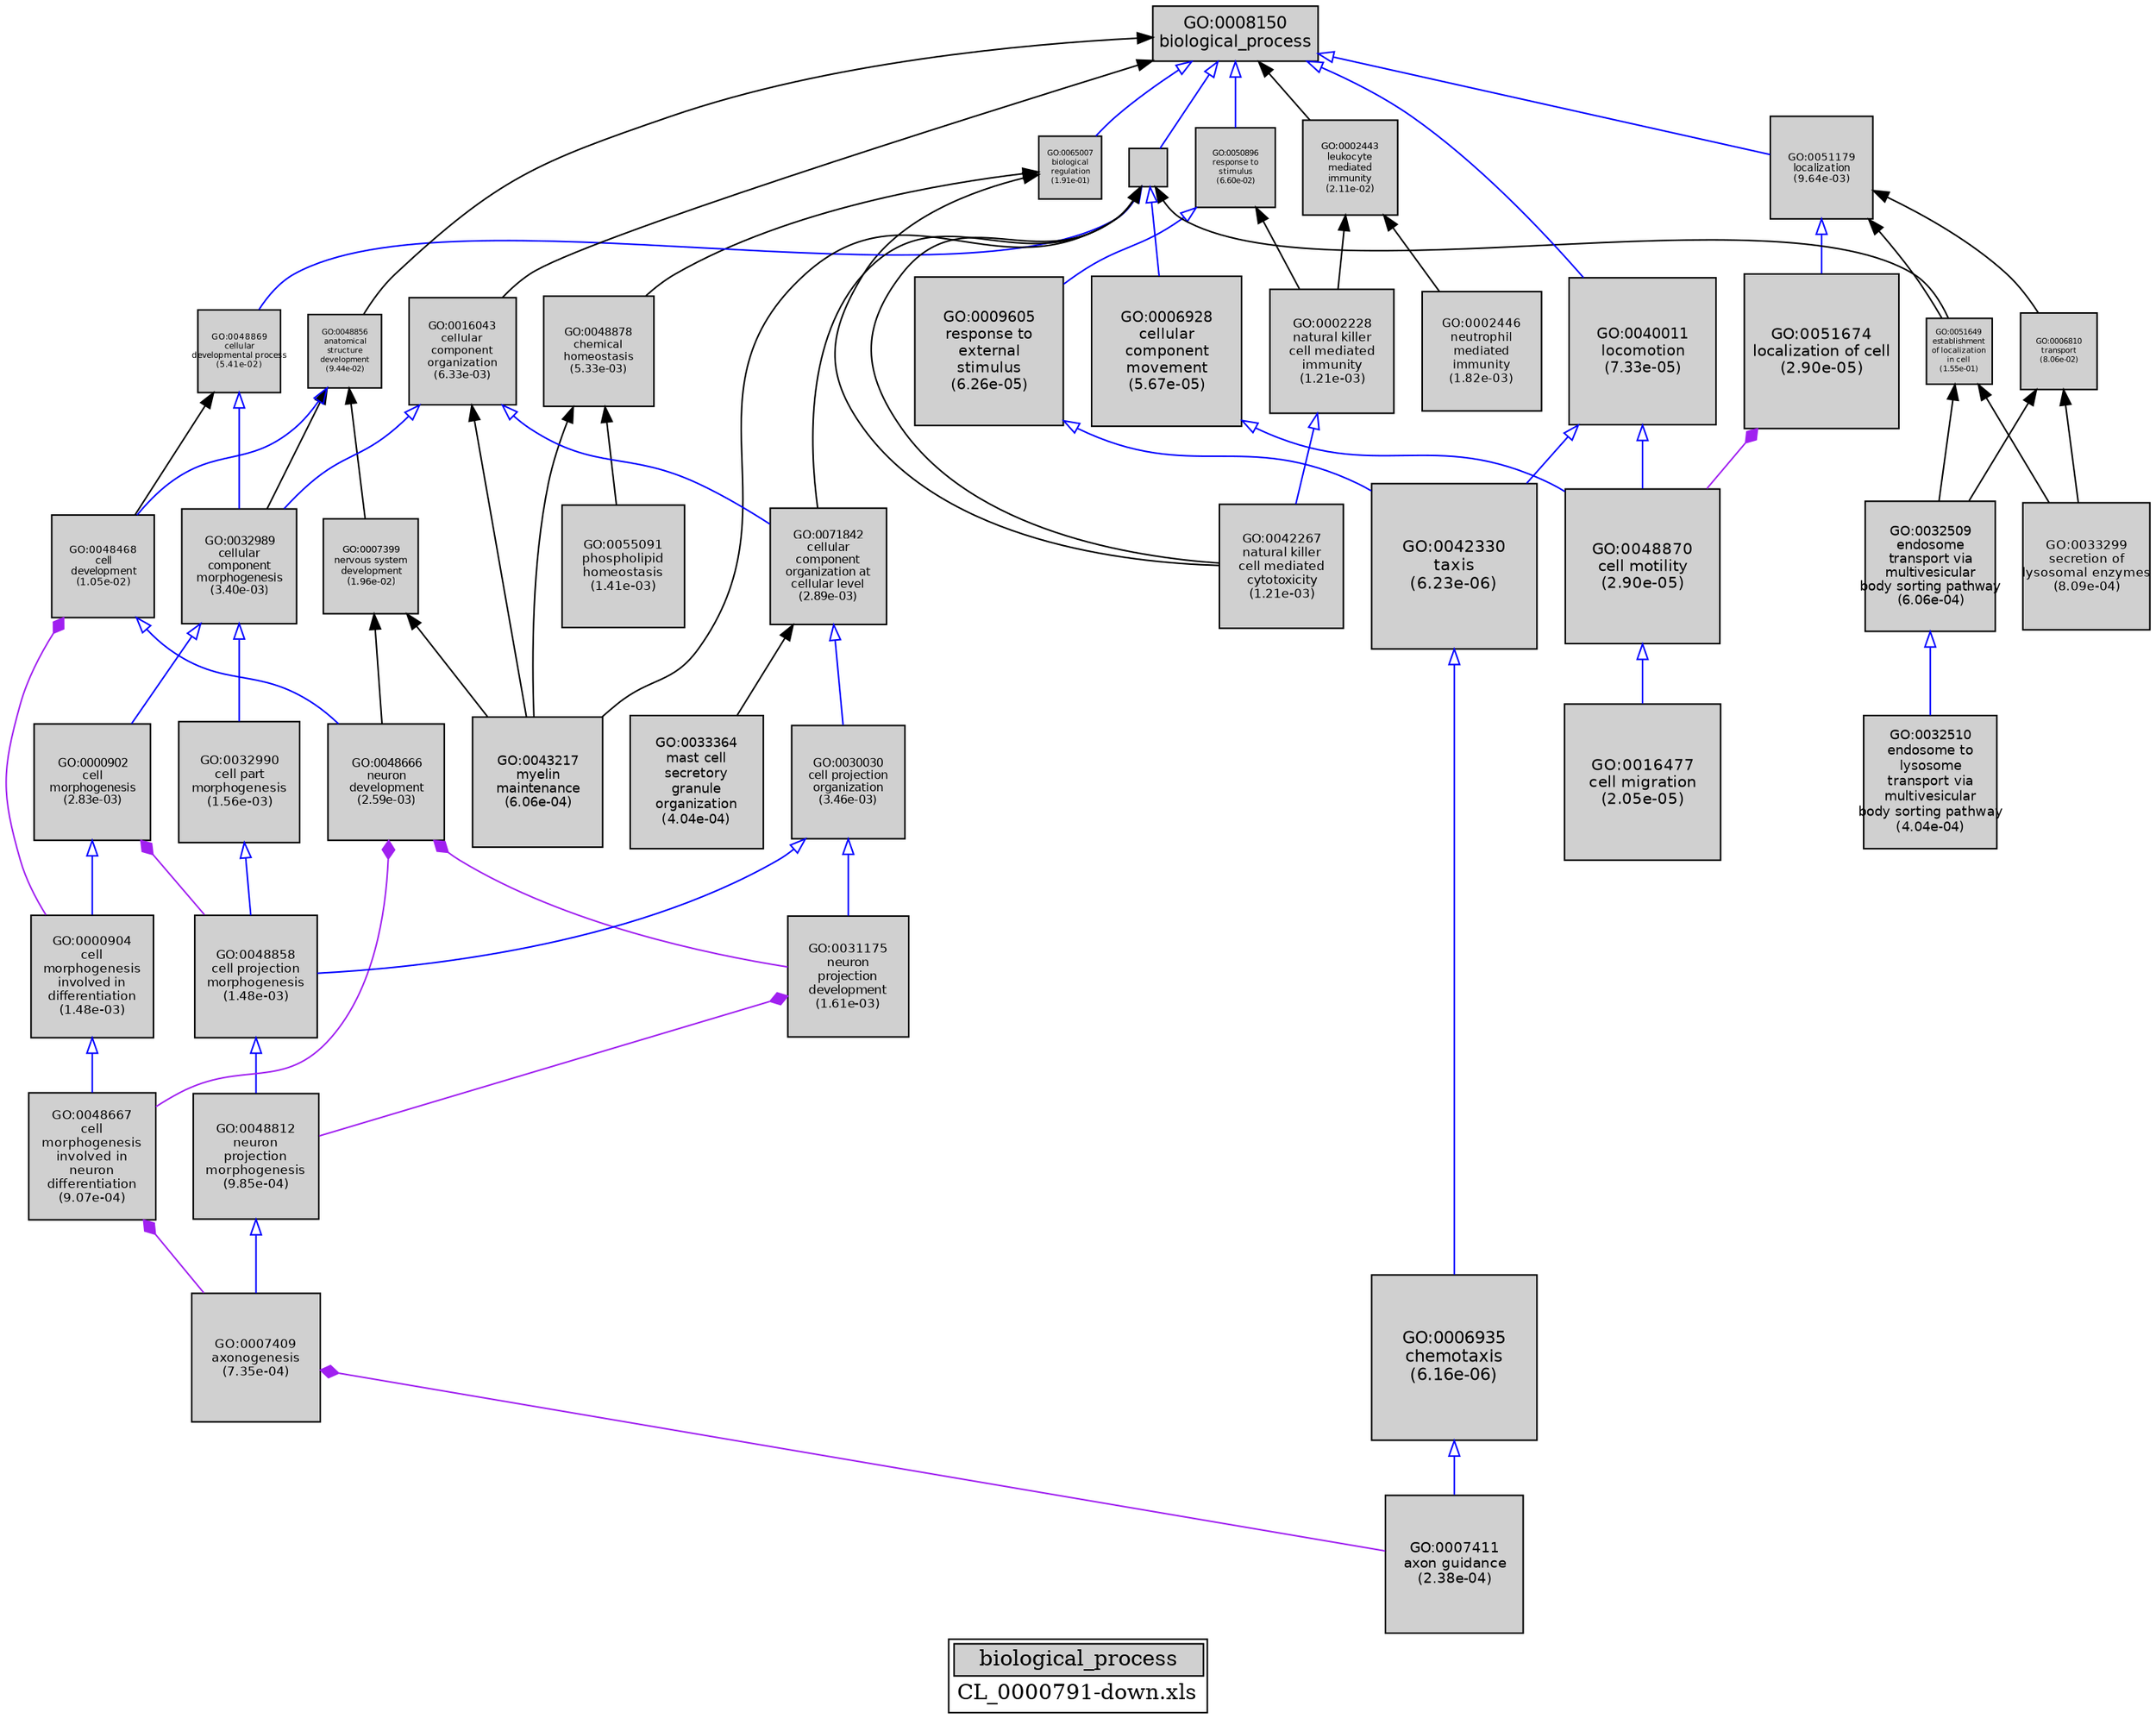 digraph "biological_process" {
graph [ bgcolor = "#FFFFFF", label = <<TABLE COLOR="black" BGCOLOR="white"><TR><TD COLSPAN="2" BGCOLOR="#D0D0D0"><FONT COLOR="black">biological_process</FONT></TD></TR><TR><TD BORDER="0">CL_0000791-down.xls</TD></TR></TABLE>> ];
node [ fontname = "Helvetica" ];

subgraph "nodes" {

node [ style = "filled", fixedsize = "true", width = 1, shape = "box", fontsize = 9, fillcolor = "#D0D0D0", fontcolor = "black", color = "black" ];

"GO:0048878" [ URL = "#GO:0048878", label = <<TABLE BORDER="0"><TR><TD>GO:0048878<BR/>chemical<BR/>homeostasis<BR/>(5.33e-03)</TD></TR></TABLE>>, width = 0.993635597737, shape = "box", fontsize = 7.1541763037, height = 0.993635597737 ];
"GO:0050896" [ URL = "#GO:0050896", label = <<TABLE BORDER="0"><TR><TD>GO:0050896<BR/>response to<BR/>stimulus<BR/>(6.60e-02)</TD></TR></TABLE>>, width = 0.719435581897, shape = "box", fontsize = 5.17993618966, height = 0.719435581897 ];
"GO:0048869" [ URL = "#GO:0048869", label = <<TABLE BORDER="0"><TR><TD>GO:0048869<BR/>cellular<BR/>developmental process<BR/>(5.41e-02)</TD></TR></TABLE>>, width = 0.744818309706, shape = "box", fontsize = 5.36269182988, height = 0.744818309706 ];
"GO:0009605" [ URL = "#GO:0009605", label = <<TABLE BORDER="0"><TR><TD>GO:0009605<BR/>response to<BR/>external<BR/>stimulus<BR/>(6.26e-05)</TD></TR></TABLE>>, width = 1.34804642513, shape = "box", fontsize = 9.70593426092, height = 1.34804642513 ];
"GO:0051674" [ URL = "#GO:0051674", label = <<TABLE BORDER="0"><TR><TD>GO:0051674<BR/>localization of cell<BR/>(2.90e-05)</TD></TR></TABLE>>, width = 1.40020895641, shape = "box", fontsize = 10.0815044862, height = 1.40020895641 ];
"GO:0042330" [ URL = "#GO:0042330", label = <<TABLE BORDER="0"><TR><TD>GO:0042330<BR/>taxis<BR/>(6.23e-06)</TD></TR></TABLE>>, width = 1.49931466394, shape = "box", fontsize = 10.7950655804, height = 1.49931466394 ];
"GO:0006810" [ URL = "#GO:0006810", label = <<TABLE BORDER="0"><TR><TD>GO:0006810<BR/>transport<BR/>(8.06e-02)</TD></TR></TABLE>>, width = 0.692896937214, shape = "box", fontsize = 5.0, height = 0.692896937214 ];
"GO:0048870" [ URL = "#GO:0048870", label = <<TABLE BORDER="0"><TR><TD>GO:0048870<BR/>cell motility<BR/>(2.90e-05)</TD></TR></TABLE>>, width = 1.40020895641, shape = "box", fontsize = 10.0815044862, height = 1.40020895641 ];
"GO:0033299" [ URL = "#GO:0033299", label = <<TABLE BORDER="0"><TR><TD>GO:0033299<BR/>secretion of<BR/>lysosomal enzymes<BR/>(8.09e-04)</TD></TR></TABLE>>, width = 1.1573318756, shape = "box", fontsize = 8.33278950433, height = 1.1573318756 ];
"GO:0002446" [ URL = "#GO:0002446", label = <<TABLE BORDER="0"><TR><TD>GO:0002446<BR/>neutrophil<BR/>mediated<BR/>immunity<BR/>(1.82e-03)</TD></TR></TABLE>>, width = 1.08998697364, shape = "box", fontsize = 7.84790621022, height = 1.08998697364 ];
"GO:0000904" [ URL = "#GO:0000904", label = <<TABLE BORDER="0"><TR><TD>GO:0000904<BR/>cell<BR/>morphogenesis<BR/>involved in<BR/>differentiation<BR/>(1.48e-03)</TD></TR></TABLE>>, width = 1.10725992644, shape = "box", fontsize = 7.97227147034, height = 1.10725992644 ];
"GO:0007409" [ URL = "#GO:0007409", label = <<TABLE BORDER="0"><TR><TD>GO:0007409<BR/>axonogenesis<BR/>(7.35e-04)</TD></TR></TABLE>>, width = 1.16497708288, shape = "box", fontsize = 8.3878349967, height = 1.16497708288 ];
"GO:0032510" [ URL = "#GO:0032510", label = <<TABLE BORDER="0"><TR><TD>GO:0032510<BR/>endosome to<BR/>lysosome<BR/>transport via<BR/>multivesicular<BR/>body sorting pathway<BR/>(4.04e-04)</TD></TR></TABLE>>, width = 1.21194433974, shape = "box", fontsize = 8.72599924614, height = 1.21194433974 ];
"GO:0007411" [ URL = "#GO:0007411", label = <<TABLE BORDER="0"><TR><TD>GO:0007411<BR/>axon guidance<BR/>(2.38e-04)</TD></TR></TABLE>>, width = 1.25215736927, shape = "box", fontsize = 9.01553305875, height = 1.25215736927 ];
"GO:0065007" [ URL = "#GO:0065007", label = <<TABLE BORDER="0"><TR><TD>GO:0065007<BR/>biological<BR/>regulation<BR/>(1.91e-01)</TD></TR></TABLE>>, width = 0.565265891153, shape = "box", fontsize = 5.0, height = 0.565265891153 ];
"GO:0002228" [ URL = "#GO:0002228", label = <<TABLE BORDER="0"><TR><TD>GO:0002228<BR/>natural killer<BR/>cell mediated<BR/>immunity<BR/>(1.21e-03)</TD></TR></TABLE>>, width = 1.12416103949, shape = "box", fontsize = 8.09395948432, height = 1.12416103949 ];
"GO:0032990" [ URL = "#GO:0032990", label = <<TABLE BORDER="0"><TR><TD>GO:0032990<BR/>cell part<BR/>morphogenesis<BR/>(1.56e-03)</TD></TR></TABLE>>, width = 1.10278192742, shape = "box", fontsize = 7.94002987743, height = 1.10278192742 ];
"GO:0006935" [ URL = "#GO:0006935", label = <<TABLE BORDER="0"><TR><TD>GO:0006935<BR/>chemotaxis<BR/>(6.16e-06)</TD></TR></TABLE>>, width = 1.5, shape = "box", fontsize = 10.8, height = 1.5 ];
"GO:0051179" [ URL = "#GO:0051179", label = <<TABLE BORDER="0"><TR><TD>GO:0051179<BR/>localization<BR/>(9.64e-03)</TD></TR></TABLE>>, width = 0.936281281033, shape = "box", fontsize = 6.74122522344, height = 0.936281281033 ];
"GO:0048667" [ URL = "#GO:0048667", label = <<TABLE BORDER="0"><TR><TD>GO:0048667<BR/>cell<BR/>morphogenesis<BR/>involved in<BR/>neuron<BR/>differentiation<BR/>(9.07e-04)</TD></TR></TABLE>>, width = 1.14802806169, shape = "box", fontsize = 8.26580204414, height = 1.14802806169 ];
"GO:0032989" [ URL = "#GO:0032989", label = <<TABLE BORDER="0"><TR><TD>GO:0032989<BR/>cellular<BR/>component<BR/>morphogenesis<BR/>(3.40e-03)</TD></TR></TABLE>>, width = 1.03492764305, shape = "box", fontsize = 7.45147902997, height = 1.03492764305 ];
"GO:0055091" [ URL = "#GO:0055091", label = <<TABLE BORDER="0"><TR><TD>GO:0055091<BR/>phospholipid<BR/>homeostasis<BR/>(1.41e-03)</TD></TR></TABLE>>, width = 1.11129169352, shape = "box", fontsize = 8.00130019336, height = 1.11129169352 ];
"GO:0051649" [ URL = "#GO:0051649", label = <<TABLE BORDER="0"><TR><TD>GO:0051649<BR/>establishment<BR/>of localization<BR/>in cell<BR/>(1.55e-01)</TD></TR></TABLE>>, width = 0.598767678731, shape = "box", fontsize = 5.0, height = 0.598767678731 ];
"GO:0031175" [ URL = "#GO:0031175", label = <<TABLE BORDER="0"><TR><TD>GO:0031175<BR/>neuron<BR/>projection<BR/>development<BR/>(1.61e-03)</TD></TR></TABLE>>, width = 1.10033761876, shape = "box", fontsize = 7.9224308551, height = 1.10033761876 ];
"GO:0009987" [ URL = "#GO:0009987", label = "", width = 0.345382701059, shape = "box", height = 0.345382701059 ];
"GO:0002443" [ URL = "#GO:0002443", label = <<TABLE BORDER="0"><TR><TD>GO:0002443<BR/>leukocyte<BR/>mediated<BR/>immunity<BR/>(2.11e-02)</TD></TR></TABLE>>, width = 0.854742794391, shape = "box", fontsize = 6.15414811961, height = 0.854742794391 ];
"GO:0048858" [ URL = "#GO:0048858", label = <<TABLE BORDER="0"><TR><TD>GO:0048858<BR/>cell projection<BR/>morphogenesis<BR/>(1.48e-03)</TD></TR></TABLE>>, width = 1.10776386828, shape = "box", fontsize = 7.97589985163, height = 1.10776386828 ];
"GO:0043217" [ URL = "#GO:0043217", label = <<TABLE BORDER="0"><TR><TD>GO:0043217<BR/>myelin<BR/>maintenance<BR/>(6.06e-04)</TD></TR></TABLE>>, width = 1.18030397309, shape = "box", fontsize = 8.49818860622, height = 1.18030397309 ];
"GO:0048856" [ URL = "#GO:0048856", label = <<TABLE BORDER="0"><TR><TD>GO:0048856<BR/>anatomical<BR/>structure<BR/>development<BR/>(9.44e-02)</TD></TR></TABLE>>, width = 0.671286705708, shape = "box", fontsize = 5.0, height = 0.671286705708 ];
"GO:0048666" [ URL = "#GO:0048666", label = <<TABLE BORDER="0"><TR><TD>GO:0048666<BR/>neuron<BR/>development<BR/>(2.59e-03)</TD></TR></TABLE>>, width = 1.05920471752, shape = "box", fontsize = 7.62627396618, height = 1.05920471752 ];
"GO:0042267" [ URL = "#GO:0042267", label = <<TABLE BORDER="0"><TR><TD>GO:0042267<BR/>natural killer<BR/>cell mediated<BR/>cytotoxicity<BR/>(1.21e-03)</TD></TR></TABLE>>, width = 1.12416103949, shape = "box", fontsize = 8.09395948432, height = 1.12416103949 ];
"GO:0040011" [ URL = "#GO:0040011", label = <<TABLE BORDER="0"><TR><TD>GO:0040011<BR/>locomotion<BR/>(7.33e-05)</TD></TR></TABLE>>, width = 1.3370099344, shape = "box", fontsize = 9.62647152767, height = 1.3370099344 ];
"GO:0000902" [ URL = "#GO:0000902", label = <<TABLE BORDER="0"><TR><TD>GO:0000902<BR/>cell<BR/>morphogenesis<BR/>(2.83e-03)</TD></TR></TABLE>>, width = 1.05143005522, shape = "box", fontsize = 7.57029639757, height = 1.05143005522 ];
"GO:0071842" [ URL = "#GO:0071842", label = <<TABLE BORDER="0"><TR><TD>GO:0071842<BR/>cellular<BR/>component<BR/>organization at<BR/>cellular level<BR/>(2.89e-03)</TD></TR></TABLE>>, width = 1.04949235486, shape = "box", fontsize = 7.556344955, height = 1.04949235486 ];
"GO:0030030" [ URL = "#GO:0030030", label = <<TABLE BORDER="0"><TR><TD>GO:0030030<BR/>cell projection<BR/>organization<BR/>(3.46e-03)</TD></TR></TABLE>>, width = 1.03352133236, shape = "box", fontsize = 7.44135359297, height = 1.03352133236 ];
"GO:0033364" [ URL = "#GO:0033364", label = <<TABLE BORDER="0"><TR><TD>GO:0033364<BR/>mast cell<BR/>secretory<BR/>granule<BR/>organization<BR/>(4.04e-04)</TD></TR></TABLE>>, width = 1.21194433974, shape = "box", fontsize = 8.72599924614, height = 1.21194433974 ];
"GO:0016477" [ URL = "#GO:0016477", label = <<TABLE BORDER="0"><TR><TD>GO:0016477<BR/>cell migration<BR/>(2.05e-05)</TD></TR></TABLE>>, width = 1.4232492732, shape = "box", fontsize = 10.2473947671, height = 1.4232492732 ];
"GO:0032509" [ URL = "#GO:0032509", label = <<TABLE BORDER="0"><TR><TD>GO:0032509<BR/>endosome<BR/>transport via<BR/>multivesicular<BR/>body sorting pathway<BR/>(6.06e-04)</TD></TR></TABLE>>, width = 1.18030397309, shape = "box", fontsize = 8.49818860622, height = 1.18030397309 ];
"GO:0048812" [ URL = "#GO:0048812", label = <<TABLE BORDER="0"><TR><TD>GO:0048812<BR/>neuron<BR/>projection<BR/>morphogenesis<BR/>(9.85e-04)</TD></TR></TABLE>>, width = 1.1412971263, shape = "box", fontsize = 8.2173393094, height = 1.1412971263 ];
"GO:0016043" [ URL = "#GO:0016043", label = <<TABLE BORDER="0"><TR><TD>GO:0016043<BR/>cellular<BR/>component<BR/>organization<BR/>(6.33e-03)</TD></TR></TABLE>>, width = 0.977307042717, shape = "box", fontsize = 7.03661070757, height = 0.977307042717 ];
"GO:0007399" [ URL = "#GO:0007399", label = <<TABLE BORDER="0"><TR><TD>GO:0007399<BR/>nervous system<BR/>development<BR/>(1.96e-02)</TD></TR></TABLE>>, width = 0.862398381636, shape = "box", fontsize = 6.20926834778, height = 0.862398381636 ];
"GO:0006928" [ URL = "#GO:0006928", label = <<TABLE BORDER="0"><TR><TD>GO:0006928<BR/>cellular<BR/>component<BR/>movement<BR/>(5.67e-05)</TD></TR></TABLE>>, width = 1.35484158398, shape = "box", fontsize = 9.75485940469, height = 1.35484158398 ];
"GO:0048468" [ URL = "#GO:0048468", label = <<TABLE BORDER="0"><TR><TD>GO:0048468<BR/>cell<BR/>development<BR/>(1.05e-02)</TD></TR></TABLE>>, width = 0.927417931253, shape = "box", fontsize = 6.67740910502, height = 0.927417931253 ];
"GO:0008150" [ URL = "#GO:0008150", label = <<TABLE BORDER="0"><TR><TD>GO:0008150<BR/>biological_process</TD></TR></TABLE>>, width = 1.5, shape = "box", fontsize = 10.8 ];
}
subgraph "edges" {


edge [ dir = "back", weight = 1 ];
subgraph "regulates" {


edge [ color = "cyan", arrowtail = "none" ];
subgraph "positive" {


edge [ color = "green", arrowtail = "vee" ];
}
subgraph "negative" {


edge [ color = "red", arrowtail = "tee" ];
}
}
subgraph "part_of" {


edge [ color = "purple", arrowtail = "diamond", weight = 2.5 ];
"GO:0048468" -> "GO:0000904";
"GO:0051674" -> "GO:0048870";
"GO:0000902" -> "GO:0048858";
"GO:0048666" -> "GO:0048667";
"GO:0007409" -> "GO:0007411";
"GO:0048666" -> "GO:0031175";
"GO:0048667" -> "GO:0007409";
"GO:0031175" -> "GO:0048812";
}
subgraph "is_a" {


edge [ color = "blue", arrowtail = "empty", weight = 5.0 ];
"GO:0071842" -> "GO:0030030";
"GO:0008150" -> "GO:0051179";
"GO:0032989" -> "GO:0000902";
"GO:0030030" -> "GO:0031175";
"GO:0048870" -> "GO:0016477";
"GO:0000904" -> "GO:0048667";
"GO:0032509" -> "GO:0032510";
"GO:0051179" -> "GO:0051674";
"GO:0048858" -> "GO:0048812";
"GO:0032989" -> "GO:0032990";
"GO:0032990" -> "GO:0048858";
"GO:0002228" -> "GO:0042267";
"GO:0000902" -> "GO:0000904";
"GO:0008150" -> "GO:0050896";
"GO:0009605" -> "GO:0042330";
"GO:0016043" -> "GO:0032989";
"GO:0042330" -> "GO:0006935";
"GO:0016043" -> "GO:0071842";
"GO:0030030" -> "GO:0048858";
"GO:0006935" -> "GO:0007411";
"GO:0008150" -> "GO:0009987";
"GO:0040011" -> "GO:0042330";
"GO:0008150" -> "GO:0040011";
"GO:0008150" -> "GO:0065007";
"GO:0048869" -> "GO:0032989";
"GO:0048856" -> "GO:0048468";
"GO:0009987" -> "GO:0048869";
"GO:0048468" -> "GO:0048666";
"GO:0050896" -> "GO:0009605";
"GO:0006928" -> "GO:0048870";
"GO:0040011" -> "GO:0048870";
"GO:0009987" -> "GO:0006928";
"GO:0048812" -> "GO:0007409";
}
"GO:0048878" -> "GO:0043217";
"GO:0006810" -> "GO:0033299";
"GO:0065007" -> "GO:0042267";
"GO:0065007" -> "GO:0048878";
"GO:0008150" -> "GO:0048856";
"GO:0008150" -> "GO:0016043";
"GO:0009987" -> "GO:0071842";
"GO:0007399" -> "GO:0048666";
"GO:0048856" -> "GO:0032989";
"GO:0051649" -> "GO:0032509";
"GO:0009987" -> "GO:0051649";
"GO:0048869" -> "GO:0048468";
"GO:0051649" -> "GO:0033299";
"GO:0050896" -> "GO:0002228";
"GO:0007399" -> "GO:0043217";
"GO:0002443" -> "GO:0002228";
"GO:0009987" -> "GO:0043217";
"GO:0048856" -> "GO:0007399";
"GO:0002443" -> "GO:0002446";
"GO:0009987" -> "GO:0042267";
"GO:0006810" -> "GO:0032509";
"GO:0051179" -> "GO:0051649";
"GO:0051179" -> "GO:0006810";
"GO:0071842" -> "GO:0033364";
"GO:0008150" -> "GO:0002443";
"GO:0048878" -> "GO:0055091";
"GO:0016043" -> "GO:0043217";
}
}
